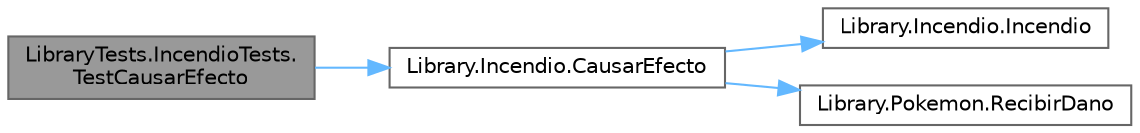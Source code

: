 digraph "LibraryTests.IncendioTests.TestCausarEfecto"
{
 // INTERACTIVE_SVG=YES
 // LATEX_PDF_SIZE
  bgcolor="transparent";
  edge [fontname=Helvetica,fontsize=10,labelfontname=Helvetica,labelfontsize=10];
  node [fontname=Helvetica,fontsize=10,shape=box,height=0.2,width=0.4];
  rankdir="LR";
  Node1 [id="Node000001",label="LibraryTests.IncendioTests.\lTestCausarEfecto",height=0.2,width=0.4,color="gray40", fillcolor="grey60", style="filled", fontcolor="black",tooltip="Este test comprueba que este ataque ocasione el efecto \"Quemar\" correctamente."];
  Node1 -> Node2 [id="edge1_Node000001_Node000002",color="steelblue1",style="solid",tooltip=" "];
  Node2 [id="Node000002",label="Library.Incendio.CausarEfecto",height=0.2,width=0.4,color="grey40", fillcolor="white", style="filled",URL="$classLibrary_1_1Incendio.html#ae6740b5e76908283611b23e98ac4764c",tooltip="Causa el efecto \"Quemar\" en el Pokémon ingresado."];
  Node2 -> Node3 [id="edge2_Node000002_Node000003",color="steelblue1",style="solid",tooltip=" "];
  Node3 [id="Node000003",label="Library.Incendio.Incendio",height=0.2,width=0.4,color="grey40", fillcolor="white", style="filled",URL="$classLibrary_1_1Incendio.html#aecda5fb6c4c30af1d57d919c74739fd7",tooltip="Inicializa una nueva instancia de la clase Incendio."];
  Node2 -> Node4 [id="edge3_Node000002_Node000004",color="steelblue1",style="solid",tooltip=" "];
  Node4 [id="Node000004",label="Library.Pokemon.RecibirDano",height=0.2,width=0.4,color="grey40", fillcolor="white", style="filled",URL="$classLibrary_1_1Pokemon.html#a03784149d4b8082db0019420686ac838",tooltip="Se encarga de dañar al Pokémon."];
}
